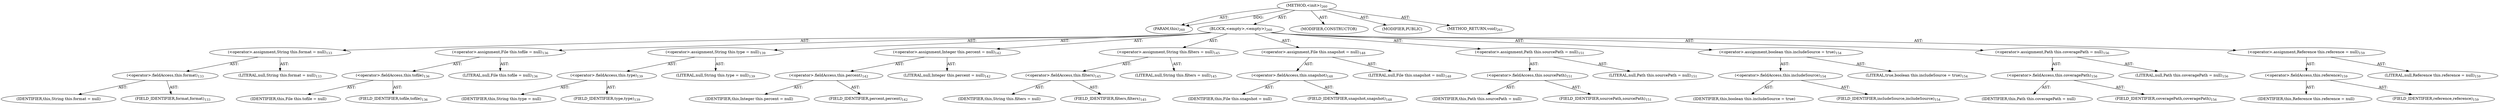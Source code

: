 digraph "&lt;init&gt;" {  
"111669149710" [label = <(METHOD,&lt;init&gt;)<SUB>260</SUB>> ]
"115964117020" [label = <(PARAM,this)<SUB>260</SUB>> ]
"25769803793" [label = <(BLOCK,&lt;empty&gt;,&lt;empty&gt;)<SUB>260</SUB>> ]
"30064771118" [label = <(&lt;operator&gt;.assignment,String this.format = null)<SUB>133</SUB>> ]
"30064771119" [label = <(&lt;operator&gt;.fieldAccess,this.format)<SUB>133</SUB>> ]
"68719476787" [label = <(IDENTIFIER,this,String this.format = null)> ]
"55834574867" [label = <(FIELD_IDENTIFIER,format,format)<SUB>133</SUB>> ]
"90194313226" [label = <(LITERAL,null,String this.format = null)<SUB>133</SUB>> ]
"30064771120" [label = <(&lt;operator&gt;.assignment,File this.tofile = null)<SUB>136</SUB>> ]
"30064771121" [label = <(&lt;operator&gt;.fieldAccess,this.tofile)<SUB>136</SUB>> ]
"68719476788" [label = <(IDENTIFIER,this,File this.tofile = null)> ]
"55834574868" [label = <(FIELD_IDENTIFIER,tofile,tofile)<SUB>136</SUB>> ]
"90194313227" [label = <(LITERAL,null,File this.tofile = null)<SUB>136</SUB>> ]
"30064771122" [label = <(&lt;operator&gt;.assignment,String this.type = null)<SUB>139</SUB>> ]
"30064771123" [label = <(&lt;operator&gt;.fieldAccess,this.type)<SUB>139</SUB>> ]
"68719476789" [label = <(IDENTIFIER,this,String this.type = null)> ]
"55834574869" [label = <(FIELD_IDENTIFIER,type,type)<SUB>139</SUB>> ]
"90194313228" [label = <(LITERAL,null,String this.type = null)<SUB>139</SUB>> ]
"30064771124" [label = <(&lt;operator&gt;.assignment,Integer this.percent = null)<SUB>142</SUB>> ]
"30064771125" [label = <(&lt;operator&gt;.fieldAccess,this.percent)<SUB>142</SUB>> ]
"68719476790" [label = <(IDENTIFIER,this,Integer this.percent = null)> ]
"55834574870" [label = <(FIELD_IDENTIFIER,percent,percent)<SUB>142</SUB>> ]
"90194313229" [label = <(LITERAL,null,Integer this.percent = null)<SUB>142</SUB>> ]
"30064771126" [label = <(&lt;operator&gt;.assignment,String this.filters = null)<SUB>145</SUB>> ]
"30064771127" [label = <(&lt;operator&gt;.fieldAccess,this.filters)<SUB>145</SUB>> ]
"68719476791" [label = <(IDENTIFIER,this,String this.filters = null)> ]
"55834574871" [label = <(FIELD_IDENTIFIER,filters,filters)<SUB>145</SUB>> ]
"90194313230" [label = <(LITERAL,null,String this.filters = null)<SUB>145</SUB>> ]
"30064771128" [label = <(&lt;operator&gt;.assignment,File this.snapshot = null)<SUB>148</SUB>> ]
"30064771129" [label = <(&lt;operator&gt;.fieldAccess,this.snapshot)<SUB>148</SUB>> ]
"68719476792" [label = <(IDENTIFIER,this,File this.snapshot = null)> ]
"55834574872" [label = <(FIELD_IDENTIFIER,snapshot,snapshot)<SUB>148</SUB>> ]
"90194313231" [label = <(LITERAL,null,File this.snapshot = null)<SUB>148</SUB>> ]
"30064771130" [label = <(&lt;operator&gt;.assignment,Path this.sourcePath = null)<SUB>151</SUB>> ]
"30064771131" [label = <(&lt;operator&gt;.fieldAccess,this.sourcePath)<SUB>151</SUB>> ]
"68719476793" [label = <(IDENTIFIER,this,Path this.sourcePath = null)> ]
"55834574873" [label = <(FIELD_IDENTIFIER,sourcePath,sourcePath)<SUB>151</SUB>> ]
"90194313232" [label = <(LITERAL,null,Path this.sourcePath = null)<SUB>151</SUB>> ]
"30064771132" [label = <(&lt;operator&gt;.assignment,boolean this.includeSource = true)<SUB>154</SUB>> ]
"30064771133" [label = <(&lt;operator&gt;.fieldAccess,this.includeSource)<SUB>154</SUB>> ]
"68719476794" [label = <(IDENTIFIER,this,boolean this.includeSource = true)> ]
"55834574874" [label = <(FIELD_IDENTIFIER,includeSource,includeSource)<SUB>154</SUB>> ]
"90194313233" [label = <(LITERAL,true,boolean this.includeSource = true)<SUB>154</SUB>> ]
"30064771134" [label = <(&lt;operator&gt;.assignment,Path this.coveragePath = null)<SUB>156</SUB>> ]
"30064771135" [label = <(&lt;operator&gt;.fieldAccess,this.coveragePath)<SUB>156</SUB>> ]
"68719476795" [label = <(IDENTIFIER,this,Path this.coveragePath = null)> ]
"55834574875" [label = <(FIELD_IDENTIFIER,coveragePath,coveragePath)<SUB>156</SUB>> ]
"90194313234" [label = <(LITERAL,null,Path this.coveragePath = null)<SUB>156</SUB>> ]
"30064771136" [label = <(&lt;operator&gt;.assignment,Reference this.reference = null)<SUB>159</SUB>> ]
"30064771137" [label = <(&lt;operator&gt;.fieldAccess,this.reference)<SUB>159</SUB>> ]
"68719476796" [label = <(IDENTIFIER,this,Reference this.reference = null)> ]
"55834574876" [label = <(FIELD_IDENTIFIER,reference,reference)<SUB>159</SUB>> ]
"90194313235" [label = <(LITERAL,null,Reference this.reference = null)<SUB>159</SUB>> ]
"133143986216" [label = <(MODIFIER,CONSTRUCTOR)> ]
"133143986217" [label = <(MODIFIER,PUBLIC)> ]
"128849018894" [label = <(METHOD_RETURN,void)<SUB>261</SUB>> ]
  "111669149710" -> "115964117020"  [ label = "AST: "] 
  "111669149710" -> "25769803793"  [ label = "AST: "] 
  "111669149710" -> "133143986216"  [ label = "AST: "] 
  "111669149710" -> "133143986217"  [ label = "AST: "] 
  "111669149710" -> "128849018894"  [ label = "AST: "] 
  "25769803793" -> "30064771118"  [ label = "AST: "] 
  "25769803793" -> "30064771120"  [ label = "AST: "] 
  "25769803793" -> "30064771122"  [ label = "AST: "] 
  "25769803793" -> "30064771124"  [ label = "AST: "] 
  "25769803793" -> "30064771126"  [ label = "AST: "] 
  "25769803793" -> "30064771128"  [ label = "AST: "] 
  "25769803793" -> "30064771130"  [ label = "AST: "] 
  "25769803793" -> "30064771132"  [ label = "AST: "] 
  "25769803793" -> "30064771134"  [ label = "AST: "] 
  "25769803793" -> "30064771136"  [ label = "AST: "] 
  "30064771118" -> "30064771119"  [ label = "AST: "] 
  "30064771118" -> "90194313226"  [ label = "AST: "] 
  "30064771119" -> "68719476787"  [ label = "AST: "] 
  "30064771119" -> "55834574867"  [ label = "AST: "] 
  "30064771120" -> "30064771121"  [ label = "AST: "] 
  "30064771120" -> "90194313227"  [ label = "AST: "] 
  "30064771121" -> "68719476788"  [ label = "AST: "] 
  "30064771121" -> "55834574868"  [ label = "AST: "] 
  "30064771122" -> "30064771123"  [ label = "AST: "] 
  "30064771122" -> "90194313228"  [ label = "AST: "] 
  "30064771123" -> "68719476789"  [ label = "AST: "] 
  "30064771123" -> "55834574869"  [ label = "AST: "] 
  "30064771124" -> "30064771125"  [ label = "AST: "] 
  "30064771124" -> "90194313229"  [ label = "AST: "] 
  "30064771125" -> "68719476790"  [ label = "AST: "] 
  "30064771125" -> "55834574870"  [ label = "AST: "] 
  "30064771126" -> "30064771127"  [ label = "AST: "] 
  "30064771126" -> "90194313230"  [ label = "AST: "] 
  "30064771127" -> "68719476791"  [ label = "AST: "] 
  "30064771127" -> "55834574871"  [ label = "AST: "] 
  "30064771128" -> "30064771129"  [ label = "AST: "] 
  "30064771128" -> "90194313231"  [ label = "AST: "] 
  "30064771129" -> "68719476792"  [ label = "AST: "] 
  "30064771129" -> "55834574872"  [ label = "AST: "] 
  "30064771130" -> "30064771131"  [ label = "AST: "] 
  "30064771130" -> "90194313232"  [ label = "AST: "] 
  "30064771131" -> "68719476793"  [ label = "AST: "] 
  "30064771131" -> "55834574873"  [ label = "AST: "] 
  "30064771132" -> "30064771133"  [ label = "AST: "] 
  "30064771132" -> "90194313233"  [ label = "AST: "] 
  "30064771133" -> "68719476794"  [ label = "AST: "] 
  "30064771133" -> "55834574874"  [ label = "AST: "] 
  "30064771134" -> "30064771135"  [ label = "AST: "] 
  "30064771134" -> "90194313234"  [ label = "AST: "] 
  "30064771135" -> "68719476795"  [ label = "AST: "] 
  "30064771135" -> "55834574875"  [ label = "AST: "] 
  "30064771136" -> "30064771137"  [ label = "AST: "] 
  "30064771136" -> "90194313235"  [ label = "AST: "] 
  "30064771137" -> "68719476796"  [ label = "AST: "] 
  "30064771137" -> "55834574876"  [ label = "AST: "] 
  "111669149710" -> "115964117020"  [ label = "DDG: "] 
}
